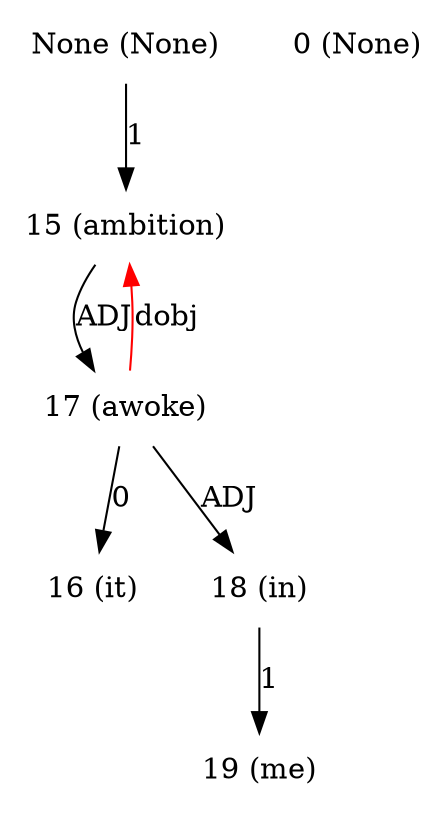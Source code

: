 digraph G{
edge [dir=forward]
node [shape=plaintext]

None [label="None (None)"]
None -> 15 [label="1"]
0 [label="0 (None)"]
15 [label="15 (ambition)"]
15 -> 17 [label="ADJ"]
17 -> 15 [label="dobj", color="red"]
16 [label="16 (it)"]
17 [label="17 (awoke)"]
17 -> 16 [label="0"]
17 -> 18 [label="ADJ"]
18 [label="18 (in)"]
18 -> 19 [label="1"]
19 [label="19 (me)"]
}
